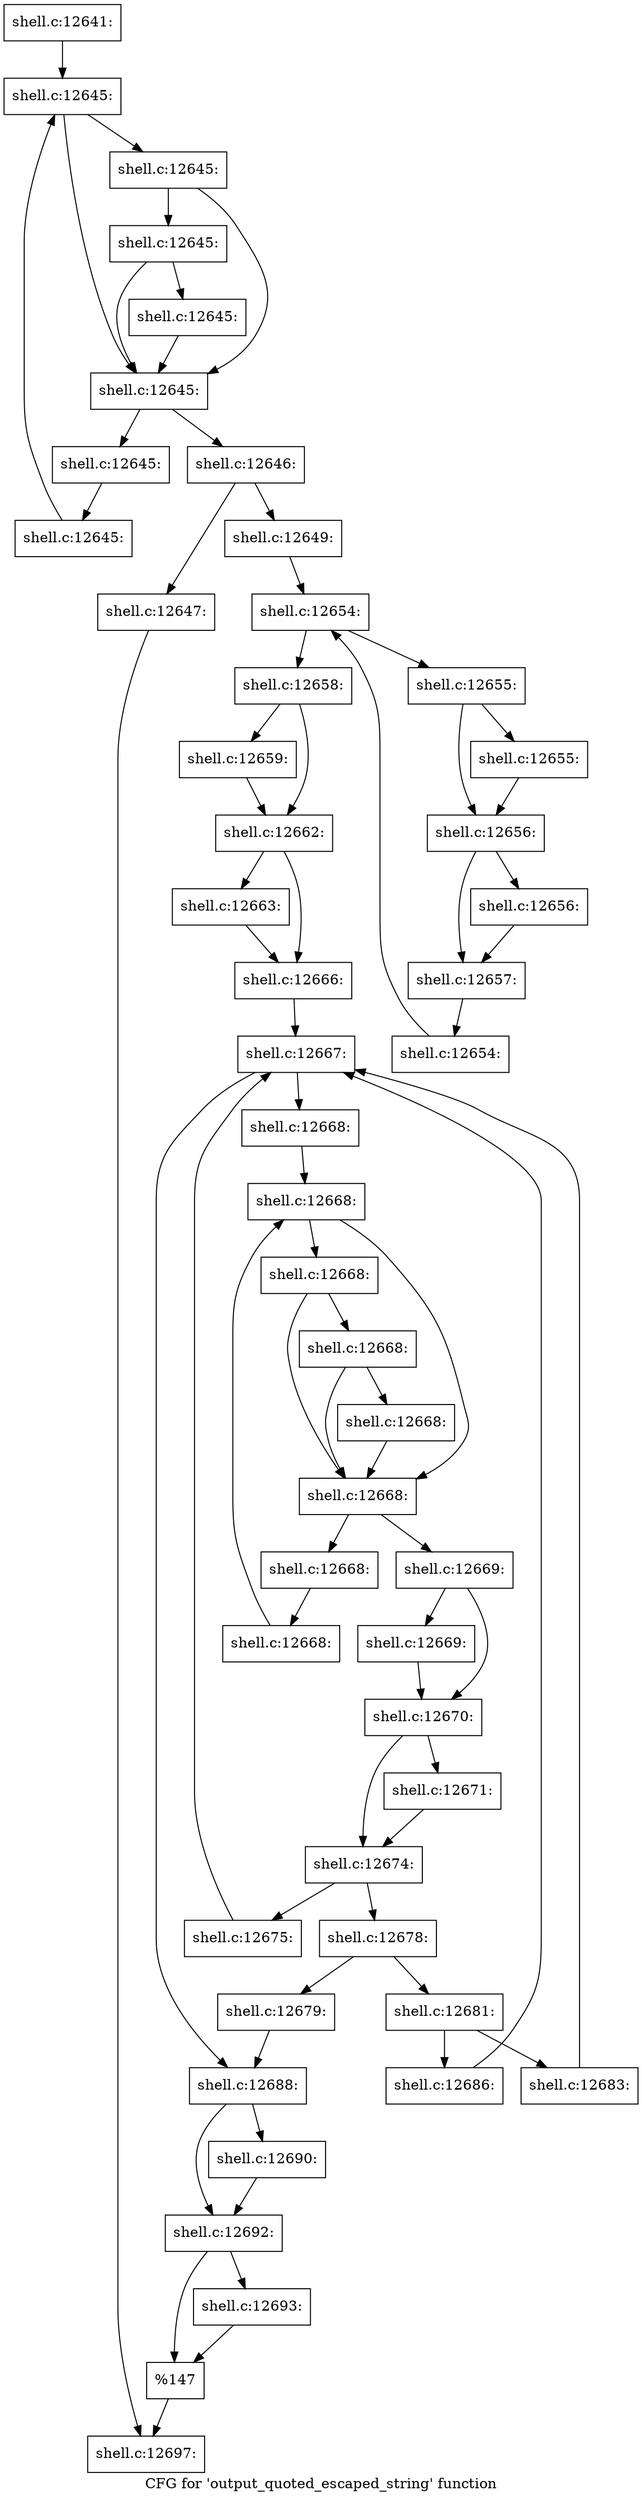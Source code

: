 digraph "CFG for 'output_quoted_escaped_string' function" {
	label="CFG for 'output_quoted_escaped_string' function";

	Node0x560277289250 [shape=record,label="{shell.c:12641:}"];
	Node0x560277289250 -> Node0x5602772909a0;
	Node0x5602772909a0 [shape=record,label="{shell.c:12645:}"];
	Node0x5602772909a0 -> Node0x560277290c80;
	Node0x5602772909a0 -> Node0x560277290b60;
	Node0x560277290c80 [shape=record,label="{shell.c:12645:}"];
	Node0x560277290c80 -> Node0x560277290c00;
	Node0x560277290c80 -> Node0x560277290b60;
	Node0x560277290c00 [shape=record,label="{shell.c:12645:}"];
	Node0x560277290c00 -> Node0x560277290bb0;
	Node0x560277290c00 -> Node0x560277290b60;
	Node0x560277290bb0 [shape=record,label="{shell.c:12645:}"];
	Node0x560277290bb0 -> Node0x560277290b60;
	Node0x560277290b60 [shape=record,label="{shell.c:12645:}"];
	Node0x560277290b60 -> Node0x560277290ae0;
	Node0x560277290b60 -> Node0x5602772907f0;
	Node0x560277290ae0 [shape=record,label="{shell.c:12645:}"];
	Node0x560277290ae0 -> Node0x560277290a50;
	Node0x560277290a50 [shape=record,label="{shell.c:12645:}"];
	Node0x560277290a50 -> Node0x5602772909a0;
	Node0x5602772907f0 [shape=record,label="{shell.c:12646:}"];
	Node0x5602772907f0 -> Node0x560277292230;
	Node0x5602772907f0 -> Node0x5602772922d0;
	Node0x560277292230 [shape=record,label="{shell.c:12647:}"];
	Node0x560277292230 -> Node0x560277292280;
	Node0x5602772922d0 [shape=record,label="{shell.c:12649:}"];
	Node0x5602772922d0 -> Node0x560277293fe0;
	Node0x560277293fe0 [shape=record,label="{shell.c:12654:}"];
	Node0x560277293fe0 -> Node0x560277294200;
	Node0x560277293fe0 -> Node0x560277293e30;
	Node0x560277294200 [shape=record,label="{shell.c:12655:}"];
	Node0x560277294200 -> Node0x560277294760;
	Node0x560277294200 -> Node0x5602772947b0;
	Node0x560277294760 [shape=record,label="{shell.c:12655:}"];
	Node0x560277294760 -> Node0x5602772947b0;
	Node0x5602772947b0 [shape=record,label="{shell.c:12656:}"];
	Node0x5602772947b0 -> Node0x560277295000;
	Node0x5602772947b0 -> Node0x560277295050;
	Node0x560277295000 [shape=record,label="{shell.c:12656:}"];
	Node0x560277295000 -> Node0x560277295050;
	Node0x560277295050 [shape=record,label="{shell.c:12657:}"];
	Node0x560277295050 -> Node0x560277294170;
	Node0x560277294170 [shape=record,label="{shell.c:12654:}"];
	Node0x560277294170 -> Node0x560277293fe0;
	Node0x560277293e30 [shape=record,label="{shell.c:12658:}"];
	Node0x560277293e30 -> Node0x560277295c40;
	Node0x560277293e30 -> Node0x560277295c90;
	Node0x560277295c40 [shape=record,label="{shell.c:12659:}"];
	Node0x560277295c40 -> Node0x560277295c90;
	Node0x560277295c90 [shape=record,label="{shell.c:12662:}"];
	Node0x560277295c90 -> Node0x560277296600;
	Node0x560277295c90 -> Node0x560277296650;
	Node0x560277296600 [shape=record,label="{shell.c:12663:}"];
	Node0x560277296600 -> Node0x560277296650;
	Node0x560277296650 [shape=record,label="{shell.c:12666:}"];
	Node0x560277296650 -> Node0x560277297180;
	Node0x560277297180 [shape=record,label="{shell.c:12667:}"];
	Node0x560277297180 -> Node0x560277297500;
	Node0x560277297180 -> Node0x5602772972e0;
	Node0x560277297500 [shape=record,label="{shell.c:12668:}"];
	Node0x560277297500 -> Node0x560277297850;
	Node0x560277297850 [shape=record,label="{shell.c:12668:}"];
	Node0x560277297850 -> Node0x560277297c10;
	Node0x560277297850 -> Node0x560277297af0;
	Node0x560277297c10 [shape=record,label="{shell.c:12668:}"];
	Node0x560277297c10 -> Node0x560277297b90;
	Node0x560277297c10 -> Node0x560277297af0;
	Node0x560277297b90 [shape=record,label="{shell.c:12668:}"];
	Node0x560277297b90 -> Node0x560277297b40;
	Node0x560277297b90 -> Node0x560277297af0;
	Node0x560277297b40 [shape=record,label="{shell.c:12668:}"];
	Node0x560277297b40 -> Node0x560277297af0;
	Node0x560277297af0 [shape=record,label="{shell.c:12668:}"];
	Node0x560277297af0 -> Node0x560277297a70;
	Node0x560277297af0 -> Node0x5602772976a0;
	Node0x560277297a70 [shape=record,label="{shell.c:12668:}"];
	Node0x560277297a70 -> Node0x5602772979e0;
	Node0x5602772979e0 [shape=record,label="{shell.c:12668:}"];
	Node0x5602772979e0 -> Node0x560277297850;
	Node0x5602772976a0 [shape=record,label="{shell.c:12669:}"];
	Node0x5602772976a0 -> Node0x5602772990e0;
	Node0x5602772976a0 -> Node0x560277299130;
	Node0x5602772990e0 [shape=record,label="{shell.c:12669:}"];
	Node0x5602772990e0 -> Node0x560277299130;
	Node0x560277299130 [shape=record,label="{shell.c:12670:}"];
	Node0x560277299130 -> Node0x5602772996f0;
	Node0x560277299130 -> Node0x560277299740;
	Node0x5602772996f0 [shape=record,label="{shell.c:12671:}"];
	Node0x5602772996f0 -> Node0x560277299740;
	Node0x560277299740 [shape=record,label="{shell.c:12674:}"];
	Node0x560277299740 -> Node0x56027729a1a0;
	Node0x560277299740 -> Node0x56027729a1f0;
	Node0x56027729a1a0 [shape=record,label="{shell.c:12675:}"];
	Node0x56027729a1a0 -> Node0x560277297180;
	Node0x56027729a1f0 [shape=record,label="{shell.c:12678:}"];
	Node0x56027729a1f0 -> Node0x56027729a8f0;
	Node0x56027729a1f0 -> Node0x56027729a940;
	Node0x56027729a8f0 [shape=record,label="{shell.c:12679:}"];
	Node0x56027729a8f0 -> Node0x5602772972e0;
	Node0x56027729a940 [shape=record,label="{shell.c:12681:}"];
	Node0x56027729a940 -> Node0x56027729b080;
	Node0x56027729a940 -> Node0x56027729b0d0;
	Node0x56027729b080 [shape=record,label="{shell.c:12683:}"];
	Node0x56027729b080 -> Node0x560277297180;
	Node0x56027729b0d0 [shape=record,label="{shell.c:12686:}"];
	Node0x56027729b0d0 -> Node0x560277297180;
	Node0x5602772972e0 [shape=record,label="{shell.c:12688:}"];
	Node0x5602772972e0 -> Node0x56027729bd00;
	Node0x5602772972e0 -> Node0x56027729bd50;
	Node0x56027729bd00 [shape=record,label="{shell.c:12690:}"];
	Node0x56027729bd00 -> Node0x56027729bd50;
	Node0x56027729bd50 [shape=record,label="{shell.c:12692:}"];
	Node0x56027729bd50 -> Node0x56027729c540;
	Node0x56027729bd50 -> Node0x56027729c590;
	Node0x56027729c540 [shape=record,label="{shell.c:12693:}"];
	Node0x56027729c540 -> Node0x56027729c590;
	Node0x56027729c590 [shape=record,label="{%147}"];
	Node0x56027729c590 -> Node0x560277292280;
	Node0x560277292280 [shape=record,label="{shell.c:12697:}"];
}

